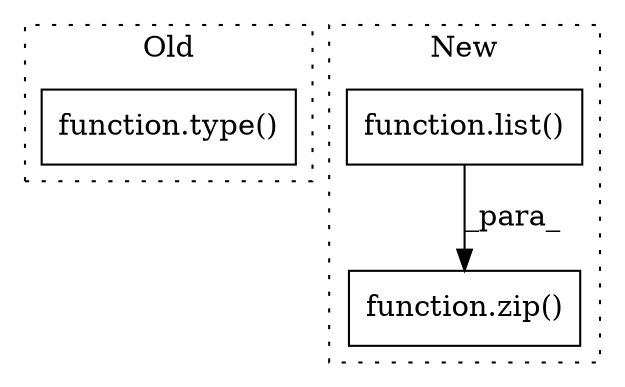 digraph G {
subgraph cluster0 {
1 [label="function.type()" a="75" s="1392,1402" l="5,1" shape="box"];
label = "Old";
style="dotted";
}
subgraph cluster1 {
2 [label="function.zip()" a="75" s="2526,2551" l="4,1" shape="box"];
3 [label="function.list()" a="75" s="2436,2458" l="5,46" shape="box"];
label = "New";
style="dotted";
}
3 -> 2 [label="_para_"];
}